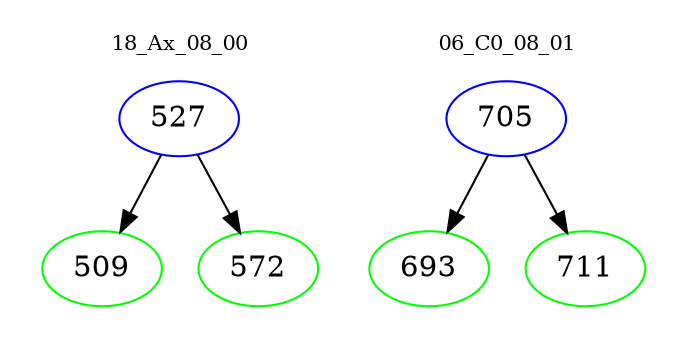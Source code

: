digraph{
subgraph cluster_0 {
color = white
label = "18_Ax_08_00";
fontsize=10;
T0_527 [label="527", color="blue"]
T0_527 -> T0_509 [color="black"]
T0_509 [label="509", color="green"]
T0_527 -> T0_572 [color="black"]
T0_572 [label="572", color="green"]
}
subgraph cluster_1 {
color = white
label = "06_C0_08_01";
fontsize=10;
T1_705 [label="705", color="blue"]
T1_705 -> T1_693 [color="black"]
T1_693 [label="693", color="green"]
T1_705 -> T1_711 [color="black"]
T1_711 [label="711", color="green"]
}
}
